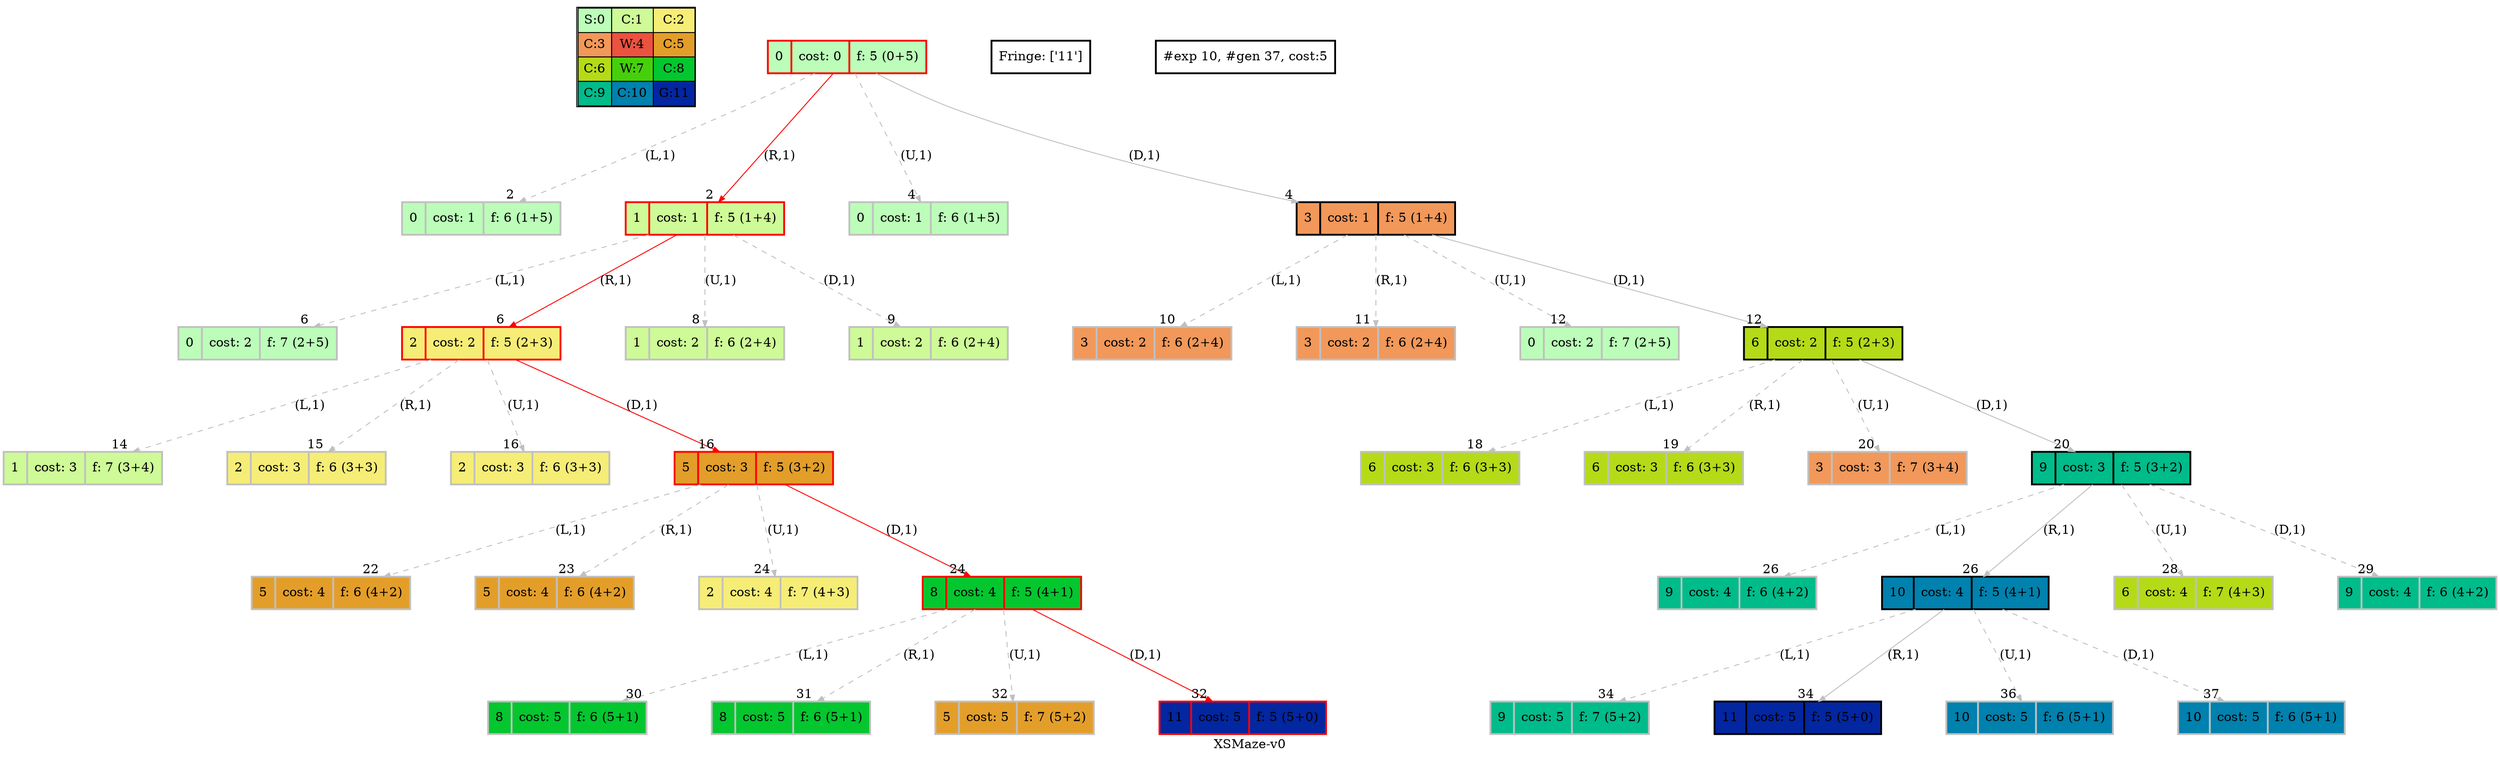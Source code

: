 digraph XSMaze { label="XSMaze-v0" nodesep=1 ranksep="1.2" node [shape=record penwidth=2] edge [arrowsize=0.7] 
subgraph MAP {label=Map;map [shape=plaintext label=<<table border="1" cellpadding="5" cellspacing="0" cellborder="1"><tr><td bgcolor="0.32745098 0.267733   0.99083125 1.        ">S:0</td><td bgcolor="0.24117647 0.39545121 0.97940977 1.        ">C:1</td><td bgcolor="0.15490196 0.51591783 0.96349314 1.        ">C:2</td></tr><tr><td bgcolor="0.06862745 0.62692381 0.94315443 1.        ">C:3</td><td bgcolor="0.01764706 0.72643357 0.91848699 1.        ">W:4</td><td bgcolor="0.10392157 0.81262237 0.88960401 1.        ">C:5</td></tr><tr><td bgcolor="0.19803922 0.88960401 0.8534438  1.        ">C:6</td><td bgcolor="0.28431373 0.94315443 0.81619691 1.        ">W:7</td><td bgcolor="0.37058824 0.97940977 0.77520398 1.        ">C:8</td></tr><tr><td bgcolor="0.45686275 0.99770518 0.73065313 1.        ">C:9</td><td bgcolor="0.54313725 0.99770518 0.68274886 1.        ">C:10</td><td bgcolor="0.62941176 0.97940977 0.63171101 1.        ">G:11</td></tr></table>>]} 
"0_0" [label="<f0>0 |<f1> cost: 0 |<f2> f: 5 (0+5)", style=filled color=grey fillcolor="0.32745098 0.267733   0.99083125 1.        "];  
"0_0.0-0" [label="<f0>0 |<f1> cost: 1 |<f2> f: 6 (1+5)", style=filled color=grey fillcolor="0.32745098 0.267733   0.99083125 1.        "];   "0_0" -> "0_0.0-0" [label="(L,1)" headlabel=" 2 " style="dashed" color=grey ];  "0_fr" [label="Fringe: []" shape=box];
"0_0" [label="<f0>0 |<f1> cost: 0 |<f2> f: 5 (0+5)", style=filled color=black color=red fillcolor="0.32745098 0.267733   0.99083125 1.        "];  "0_0.1-1" [label="<f0>1 |<f1> cost: 1 |<f2> f: 5 (1+4)", style=filled color=grey color=red fillcolor="0.24117647 0.39545121 0.97940977 1.        "];   "0_0" -> "0_0.1-1" [label="(R,1)" headlabel=" 2 " style="" color=grey color=red ];  "0_fr" [label="Fringe: []" shape=box];
"0_0.0-2" [label="<f0>0 |<f1> cost: 1 |<f2> f: 6 (1+5)", style=filled color=grey fillcolor="0.32745098 0.267733   0.99083125 1.        "];   "0_0" -> "0_0.0-2" [label="(U,1)" headlabel=" 4 " style="dashed" color=grey ];  "0_fr" [label="Fringe: ['1']" shape=box];
"0_0.3-3" [label="<f0>3 |<f1> cost: 1 |<f2> f: 5 (1+4)", style=filled color=grey fillcolor="0.06862745 0.62692381 0.94315443 1.        "];   "0_0" -> "0_0.3-3" [label="(D,1)" headlabel=" 4 " style="" color=grey ];  "0_fr" [label="Fringe: ['1']" shape=box];
"0_0.1.0-0" [label="<f0>0 |<f1> cost: 2 |<f2> f: 7 (2+5)", style=filled color=grey fillcolor="0.32745098 0.267733   0.99083125 1.        "];   "0_0.1-1" -> "0_0.1.0-0" [label="(L,1)" headlabel=" 6 " style="dashed" color=grey ];  "0_fr" [label="Fringe: ['3']" shape=box];
"0_0.1-1" [label="<f0>1 |<f1> cost: 1 |<f2> f: 5 (1+4)", style=filled color=black color=red fillcolor="0.24117647 0.39545121 0.97940977 1.        "];  "0_0.1.2-1" [label="<f0>2 |<f1> cost: 2 |<f2> f: 5 (2+3)", style=filled color=grey color=red fillcolor="0.15490196 0.51591783 0.96349314 1.        "];   "0_0.1-1" -> "0_0.1.2-1" [label="(R,1)" headlabel=" 6 " style="" color=grey color=red ];  "0_fr" [label="Fringe: ['3']" shape=box];
"0_0.1.1-2" [label="<f0>1 |<f1> cost: 2 |<f2> f: 6 (2+4)", style=filled color=grey fillcolor="0.24117647 0.39545121 0.97940977 1.        "];   "0_0.1-1" -> "0_0.1.1-2" [label="(U,1)" headlabel=" 8 " style="dashed" color=grey ];  "0_fr" [label="Fringe: ['3', '2']" shape=box];
"0_0.1.1-3" [label="<f0>1 |<f1> cost: 2 |<f2> f: 6 (2+4)", style=filled color=grey fillcolor="0.24117647 0.39545121 0.97940977 1.        "];   "0_0.1-1" -> "0_0.1.1-3" [label="(D,1)" headlabel=" 9 " style="dashed" color=grey ];  "0_fr" [label="Fringe: ['3', '2']" shape=box];
"0_0.3.3-0" [label="<f0>3 |<f1> cost: 2 |<f2> f: 6 (2+4)", style=filled color=grey fillcolor="0.06862745 0.62692381 0.94315443 1.        "];   "0_0.3-3" -> "0_0.3.3-0" [label="(L,1)" headlabel=" 10 " style="dashed" color=grey ];  "0_fr" [label="Fringe: ['2']" shape=box];
"0_0.3.3-1" [label="<f0>3 |<f1> cost: 2 |<f2> f: 6 (2+4)", style=filled color=grey fillcolor="0.06862745 0.62692381 0.94315443 1.        "];   "0_0.3-3" -> "0_0.3.3-1" [label="(R,1)" headlabel=" 11 " style="dashed" color=grey ];  "0_fr" [label="Fringe: ['2']" shape=box];
"0_0.3.0-2" [label="<f0>0 |<f1> cost: 2 |<f2> f: 7 (2+5)", style=filled color=grey fillcolor="0.32745098 0.267733   0.99083125 1.        "];   "0_0.3-3" -> "0_0.3.0-2" [label="(U,1)" headlabel=" 12 " style="dashed" color=grey ];  "0_fr" [label="Fringe: ['2']" shape=box];
"0_0.3-3" [label="<f0>3 |<f1> cost: 1 |<f2> f: 5 (1+4)", style=filled color=black fillcolor="0.06862745 0.62692381 0.94315443 1.        "];  "0_0.3.6-3" [label="<f0>6 |<f1> cost: 2 |<f2> f: 5 (2+3)", style=filled color=grey fillcolor="0.19803922 0.88960401 0.8534438  1.        "];   "0_0.3-3" -> "0_0.3.6-3" [label="(D,1)" headlabel=" 12 " style="" color=grey ];  "0_fr" [label="Fringe: ['2']" shape=box];
"0_0.1.2.1-0" [label="<f0>1 |<f1> cost: 3 |<f2> f: 7 (3+4)", style=filled color=grey fillcolor="0.24117647 0.39545121 0.97940977 1.        "];   "0_0.1.2-1" -> "0_0.1.2.1-0" [label="(L,1)" headlabel=" 14 " style="dashed" color=grey ];  "0_fr" [label="Fringe: ['6']" shape=box];
"0_0.1.2.2-1" [label="<f0>2 |<f1> cost: 3 |<f2> f: 6 (3+3)", style=filled color=grey fillcolor="0.15490196 0.51591783 0.96349314 1.        "];   "0_0.1.2-1" -> "0_0.1.2.2-1" [label="(R,1)" headlabel=" 15 " style="dashed" color=grey ];  "0_fr" [label="Fringe: ['6']" shape=box];
"0_0.1.2.2-2" [label="<f0>2 |<f1> cost: 3 |<f2> f: 6 (3+3)", style=filled color=grey fillcolor="0.15490196 0.51591783 0.96349314 1.        "];   "0_0.1.2-1" -> "0_0.1.2.2-2" [label="(U,1)" headlabel=" 16 " style="dashed" color=grey ];  "0_fr" [label="Fringe: ['6']" shape=box];
"0_0.1.2-1" [label="<f0>2 |<f1> cost: 2 |<f2> f: 5 (2+3)", style=filled color=black color=red fillcolor="0.15490196 0.51591783 0.96349314 1.        "];  "0_0.1.2.5-3" [label="<f0>5 |<f1> cost: 3 |<f2> f: 5 (3+2)", style=filled color=grey color=red fillcolor="0.10392157 0.81262237 0.88960401 1.        "];   "0_0.1.2-1" -> "0_0.1.2.5-3" [label="(D,1)" headlabel=" 16 " style="" color=grey color=red ];  "0_fr" [label="Fringe: ['6']" shape=box];
"0_0.3.6.6-0" [label="<f0>6 |<f1> cost: 3 |<f2> f: 6 (3+3)", style=filled color=grey fillcolor="0.19803922 0.88960401 0.8534438  1.        "];   "0_0.3.6-3" -> "0_0.3.6.6-0" [label="(L,1)" headlabel=" 18 " style="dashed" color=grey ];  "0_fr" [label="Fringe: ['5']" shape=box];
"0_0.3.6.6-1" [label="<f0>6 |<f1> cost: 3 |<f2> f: 6 (3+3)", style=filled color=grey fillcolor="0.19803922 0.88960401 0.8534438  1.        "];   "0_0.3.6-3" -> "0_0.3.6.6-1" [label="(R,1)" headlabel=" 19 " style="dashed" color=grey ];  "0_fr" [label="Fringe: ['5']" shape=box];
"0_0.3.6.3-2" [label="<f0>3 |<f1> cost: 3 |<f2> f: 7 (3+4)", style=filled color=grey fillcolor="0.06862745 0.62692381 0.94315443 1.        "];   "0_0.3.6-3" -> "0_0.3.6.3-2" [label="(U,1)" headlabel=" 20 " style="dashed" color=grey ];  "0_fr" [label="Fringe: ['5']" shape=box];
"0_0.3.6-3" [label="<f0>6 |<f1> cost: 2 |<f2> f: 5 (2+3)", style=filled color=black fillcolor="0.19803922 0.88960401 0.8534438  1.        "];  "0_0.3.6.9-3" [label="<f0>9 |<f1> cost: 3 |<f2> f: 5 (3+2)", style=filled color=grey fillcolor="0.45686275 0.99770518 0.73065313 1.        "];   "0_0.3.6-3" -> "0_0.3.6.9-3" [label="(D,1)" headlabel=" 20 " style="" color=grey ];  "0_fr" [label="Fringe: ['5']" shape=box];
"0_0.1.2.5.5-0" [label="<f0>5 |<f1> cost: 4 |<f2> f: 6 (4+2)", style=filled color=grey fillcolor="0.10392157 0.81262237 0.88960401 1.        "];   "0_0.1.2.5-3" -> "0_0.1.2.5.5-0" [label="(L,1)" headlabel=" 22 " style="dashed" color=grey ];  "0_fr" [label="Fringe: ['9']" shape=box];
"0_0.1.2.5.5-1" [label="<f0>5 |<f1> cost: 4 |<f2> f: 6 (4+2)", style=filled color=grey fillcolor="0.10392157 0.81262237 0.88960401 1.        "];   "0_0.1.2.5-3" -> "0_0.1.2.5.5-1" [label="(R,1)" headlabel=" 23 " style="dashed" color=grey ];  "0_fr" [label="Fringe: ['9']" shape=box];
"0_0.1.2.5.2-2" [label="<f0>2 |<f1> cost: 4 |<f2> f: 7 (4+3)", style=filled color=grey fillcolor="0.15490196 0.51591783 0.96349314 1.        "];   "0_0.1.2.5-3" -> "0_0.1.2.5.2-2" [label="(U,1)" headlabel=" 24 " style="dashed" color=grey ];  "0_fr" [label="Fringe: ['9']" shape=box];
"0_0.1.2.5-3" [label="<f0>5 |<f1> cost: 3 |<f2> f: 5 (3+2)", style=filled color=black color=red fillcolor="0.10392157 0.81262237 0.88960401 1.        "];  "0_0.1.2.5.8-3" [label="<f0>8 |<f1> cost: 4 |<f2> f: 5 (4+1)", style=filled color=grey color=red fillcolor="0.37058824 0.97940977 0.77520398 1.        "];   "0_0.1.2.5-3" -> "0_0.1.2.5.8-3" [label="(D,1)" headlabel=" 24 " style="" color=grey color=red ];  "0_fr" [label="Fringe: ['9']" shape=box];
"0_0.3.6.9.9-0" [label="<f0>9 |<f1> cost: 4 |<f2> f: 6 (4+2)", style=filled color=grey fillcolor="0.45686275 0.99770518 0.73065313 1.        "];   "0_0.3.6.9-3" -> "0_0.3.6.9.9-0" [label="(L,1)" headlabel=" 26 " style="dashed" color=grey ];  "0_fr" [label="Fringe: ['8']" shape=box];
"0_0.3.6.9-3" [label="<f0>9 |<f1> cost: 3 |<f2> f: 5 (3+2)", style=filled color=black fillcolor="0.45686275 0.99770518 0.73065313 1.        "];  "0_0.3.6.9.10-1" [label="<f0>10 |<f1> cost: 4 |<f2> f: 5 (4+1)", style=filled color=grey fillcolor="0.54313725 0.99770518 0.68274886 1.        "];   "0_0.3.6.9-3" -> "0_0.3.6.9.10-1" [label="(R,1)" headlabel=" 26 " style="" color=grey ];  "0_fr" [label="Fringe: ['8']" shape=box];
"0_0.3.6.9.6-2" [label="<f0>6 |<f1> cost: 4 |<f2> f: 7 (4+3)", style=filled color=grey fillcolor="0.19803922 0.88960401 0.8534438  1.        "];   "0_0.3.6.9-3" -> "0_0.3.6.9.6-2" [label="(U,1)" headlabel=" 28 " style="dashed" color=grey ];  "0_fr" [label="Fringe: ['8', '10']" shape=box];
"0_0.3.6.9.9-3" [label="<f0>9 |<f1> cost: 4 |<f2> f: 6 (4+2)", style=filled color=grey fillcolor="0.45686275 0.99770518 0.73065313 1.        "];   "0_0.3.6.9-3" -> "0_0.3.6.9.9-3" [label="(D,1)" headlabel=" 29 " style="dashed" color=grey ];  "0_fr" [label="Fringe: ['8', '10']" shape=box];
"0_0.1.2.5.8.8-0" [label="<f0>8 |<f1> cost: 5 |<f2> f: 6 (5+1)", style=filled color=grey fillcolor="0.37058824 0.97940977 0.77520398 1.        "];   "0_0.1.2.5.8-3" -> "0_0.1.2.5.8.8-0" [label="(L,1)" headlabel=" 30 " style="dashed" color=grey ];  "0_fr" [label="Fringe: ['10']" shape=box];
"0_0.1.2.5.8.8-1" [label="<f0>8 |<f1> cost: 5 |<f2> f: 6 (5+1)", style=filled color=grey fillcolor="0.37058824 0.97940977 0.77520398 1.        "];   "0_0.1.2.5.8-3" -> "0_0.1.2.5.8.8-1" [label="(R,1)" headlabel=" 31 " style="dashed" color=grey ];  "0_fr" [label="Fringe: ['10']" shape=box];
"0_0.1.2.5.8.5-2" [label="<f0>5 |<f1> cost: 5 |<f2> f: 7 (5+2)", style=filled color=grey fillcolor="0.10392157 0.81262237 0.88960401 1.        "];   "0_0.1.2.5.8-3" -> "0_0.1.2.5.8.5-2" [label="(U,1)" headlabel=" 32 " style="dashed" color=grey ];  "0_fr" [label="Fringe: ['10']" shape=box];
"0_0.1.2.5.8-3" [label="<f0>8 |<f1> cost: 4 |<f2> f: 5 (4+1)", style=filled color=black color=red fillcolor="0.37058824 0.97940977 0.77520398 1.        "];  "0_0.1.2.5.8.11-3" [label="<f0>11 |<f1> cost: 5 |<f2> f: 5 (5+0)", style=filled color=black color=red fillcolor="0.62941176 0.97940977 0.63171101 1.        "]; /*GOALSTATE*/  "0_0.1.2.5.8-3" -> "0_0.1.2.5.8.11-3" [label="(D,1)" headlabel=" 32 " style="" color=grey color=red ];  "0_fr" [label="Fringe: ['10']" shape=box];
"0_0.3.6.9.10.9-0" [label="<f0>9 |<f1> cost: 5 |<f2> f: 7 (5+2)", style=filled color=grey fillcolor="0.45686275 0.99770518 0.73065313 1.        "];   "0_0.3.6.9.10-1" -> "0_0.3.6.9.10.9-0" [label="(L,1)" headlabel=" 34 " style="dashed" color=grey ];  "0_fr" [label="Fringe: ['11']" shape=box];
"0_0.3.6.9.10-1" [label="<f0>10 |<f1> cost: 4 |<f2> f: 5 (4+1)", style=filled color=black fillcolor="0.54313725 0.99770518 0.68274886 1.        "];  "0_0.3.6.9.10.11-1" [label="<f0>11 |<f1> cost: 5 |<f2> f: 5 (5+0)", style=filled color=black fillcolor="0.62941176 0.97940977 0.63171101 1.        "]; /*GOALSTATE*/  "0_0.3.6.9.10-1" -> "0_0.3.6.9.10.11-1" [label="(R,1)" headlabel=" 34 " style="" color=grey ];  "0_fr" [label="Fringe: ['11']" shape=box];
"0_0.3.6.9.10.10-2" [label="<f0>10 |<f1> cost: 5 |<f2> f: 6 (5+1)", style=filled color=grey fillcolor="0.54313725 0.99770518 0.68274886 1.        "];   "0_0.3.6.9.10-1" -> "0_0.3.6.9.10.10-2" [label="(U,1)" headlabel=" 36 " style="dashed" color=grey ];  "0_fr" [label="Fringe: ['11']" shape=box];
"0_0.3.6.9.10.10-3" [label="<f0>10 |<f1> cost: 5 |<f2> f: 6 (5+1)", style=filled color=grey fillcolor="0.54313725 0.99770518 0.68274886 1.        "];   "0_0.3.6.9.10-1" -> "0_0.3.6.9.10.10-3" [label="(D,1)" headlabel=" 37 " style="dashed" color=grey ];  "0_fr" [label="Fringe: ['11']" shape=box]
"#exp 10, #gen 37, cost:5" [ shape=box ]; }
